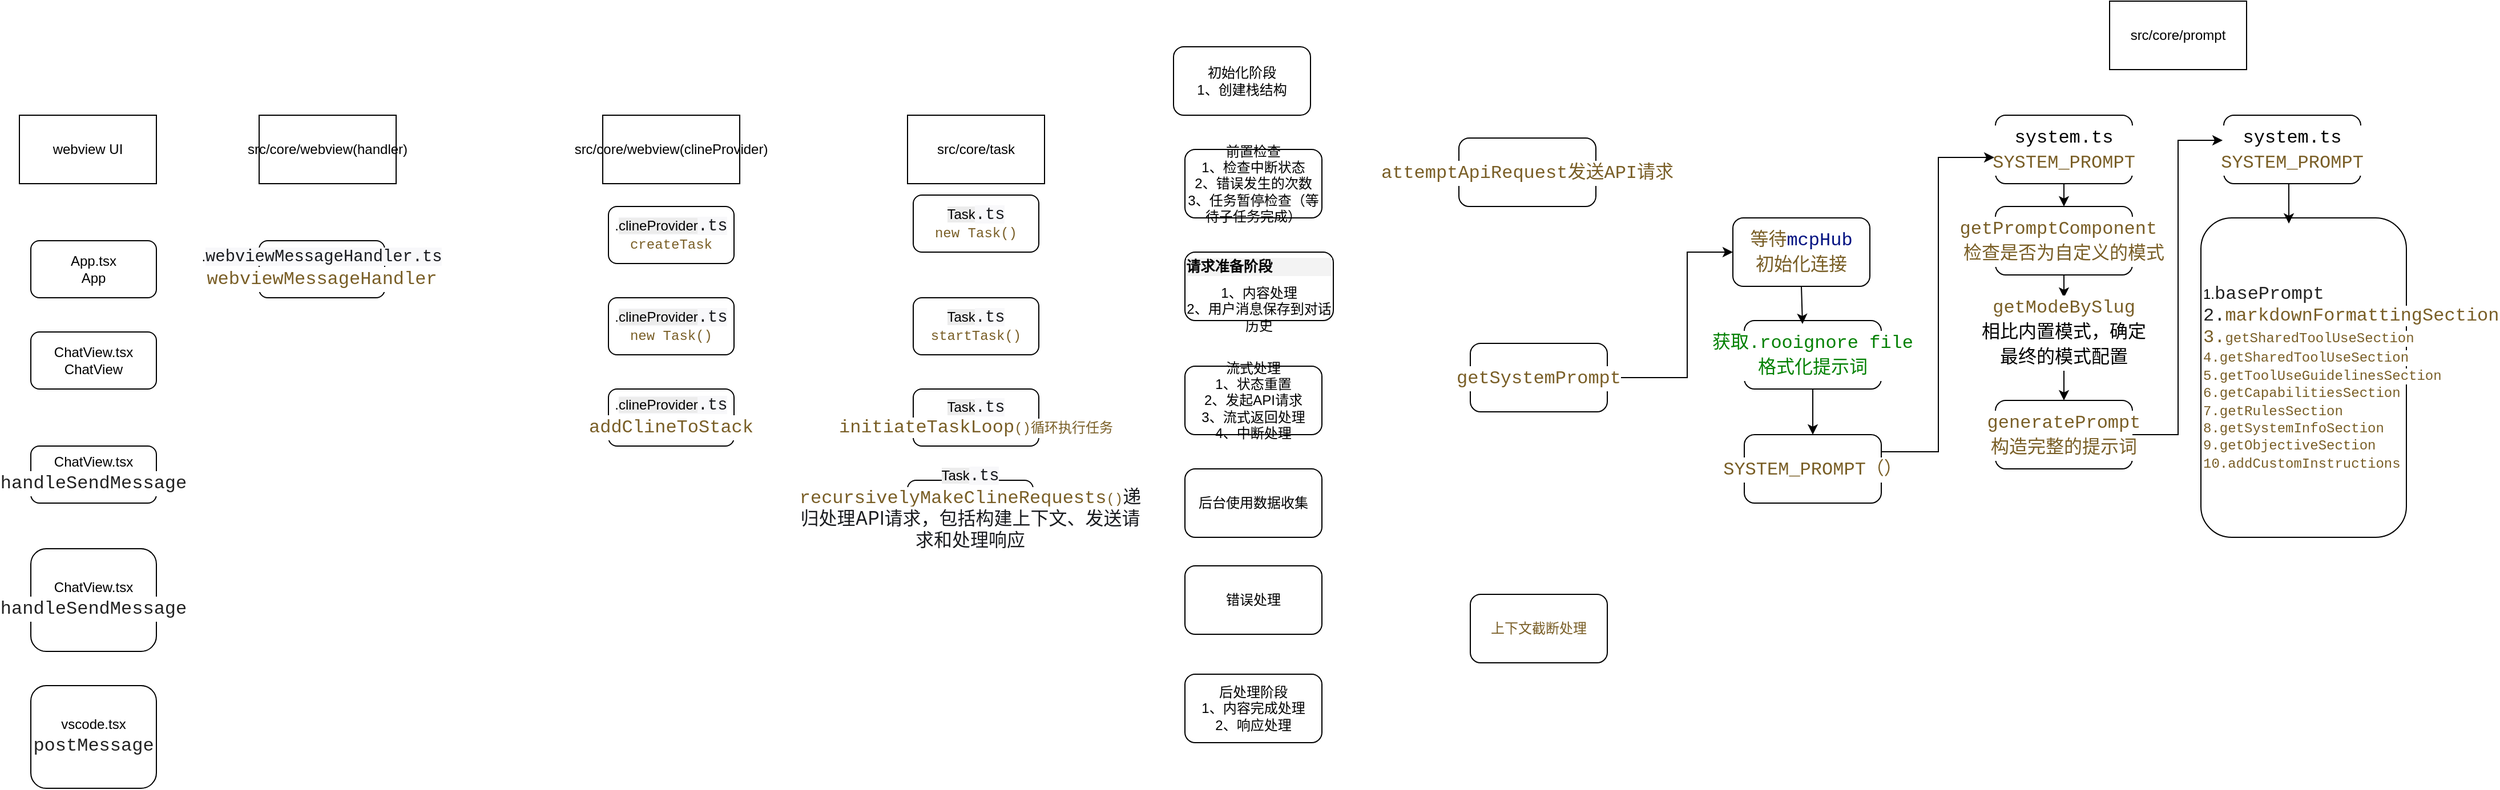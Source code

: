 <mxfile version="28.1.1">
  <diagram name="第 1 页" id="UdlSb-uu1OFWNxeFyUQN">
    <mxGraphModel dx="825" dy="1617" grid="1" gridSize="10" guides="1" tooltips="1" connect="1" arrows="1" fold="1" page="1" pageScale="1" pageWidth="827" pageHeight="1169" math="0" shadow="0">
      <root>
        <mxCell id="0" />
        <mxCell id="1" parent="0" />
        <mxCell id="FlMOEJ2ym1-_CEcWV6qL-2" value="webview UI" style="rounded=0;whiteSpace=wrap;html=1;" parent="1" vertex="1">
          <mxGeometry x="49" y="140" width="120" height="60" as="geometry" />
        </mxCell>
        <mxCell id="FlMOEJ2ym1-_CEcWV6qL-3" value="src/core&lt;span style=&quot;background-color: transparent; color: light-dark(rgb(0, 0, 0), rgb(255, 255, 255));&quot;&gt;/webview(handler)&lt;/span&gt;" style="rounded=0;whiteSpace=wrap;html=1;" parent="1" vertex="1">
          <mxGeometry x="259" y="140" width="120" height="60" as="geometry" />
        </mxCell>
        <mxCell id="FlMOEJ2ym1-_CEcWV6qL-4" value="src/core/webview(clineProvider)" style="rounded=0;whiteSpace=wrap;html=1;" parent="1" vertex="1">
          <mxGeometry x="560" y="140" width="120" height="60" as="geometry" />
        </mxCell>
        <mxCell id="FlMOEJ2ym1-_CEcWV6qL-5" value="src/core/task" style="rounded=0;whiteSpace=wrap;html=1;" parent="1" vertex="1">
          <mxGeometry x="827" y="140" width="120" height="60" as="geometry" />
        </mxCell>
        <mxCell id="FlMOEJ2ym1-_CEcWV6qL-10" value="App.tsx&lt;div&gt;App&lt;/div&gt;" style="rounded=1;whiteSpace=wrap;html=1;" parent="1" vertex="1">
          <mxGeometry x="59" y="250" width="110" height="50" as="geometry" />
        </mxCell>
        <mxCell id="FlMOEJ2ym1-_CEcWV6qL-11" value="ChatView.tsx&lt;div&gt;ChatView&lt;/div&gt;" style="rounded=1;whiteSpace=wrap;html=1;" parent="1" vertex="1">
          <mxGeometry x="59" y="330" width="110" height="50" as="geometry" />
        </mxCell>
        <mxCell id="FlMOEJ2ym1-_CEcWV6qL-12" value="ChatView.tsx&lt;div&gt;&lt;div style=&quot;background-color: rgb(255, 255, 255); font-family: Consolas, &amp;quot;Courier New&amp;quot;, monospace; font-size: 16px; line-height: 22px; white-space: pre;&quot;&gt;&lt;span style=&quot;color: #222222;&quot;&gt;handleSendMessage&lt;/span&gt;&lt;/div&gt;&lt;/div&gt;" style="rounded=1;whiteSpace=wrap;html=1;" parent="1" vertex="1">
          <mxGeometry x="59" y="430" width="110" height="50" as="geometry" />
        </mxCell>
        <mxCell id="FlMOEJ2ym1-_CEcWV6qL-14" value="ChatView.tsx&lt;div&gt;&lt;div style=&quot;background-color: rgb(255, 255, 255); font-family: Consolas, &amp;quot;Courier New&amp;quot;, monospace; font-size: 16px; line-height: 22px; white-space: pre;&quot;&gt;&lt;span style=&quot;color: #222222;&quot;&gt;handleSendMessage&lt;/span&gt;&lt;/div&gt;&lt;/div&gt;" style="rounded=1;whiteSpace=wrap;html=1;" parent="1" vertex="1">
          <mxGeometry x="59" y="520" width="110" height="90" as="geometry" />
        </mxCell>
        <mxCell id="FlMOEJ2ym1-_CEcWV6qL-15" value="vscode.tsx&lt;div&gt;&lt;div style=&quot;background-color: rgb(255, 255, 255); font-family: Consolas, &amp;quot;Courier New&amp;quot;, monospace; font-size: 16px; line-height: 22px; white-space: pre;&quot;&gt;&lt;font color=&quot;#222222&quot;&gt;postMessage&lt;/font&gt;&lt;/div&gt;&lt;/div&gt;" style="rounded=1;whiteSpace=wrap;html=1;" parent="1" vertex="1">
          <mxGeometry x="59" y="640" width="110" height="90" as="geometry" />
        </mxCell>
        <mxCell id="FlMOEJ2ym1-_CEcWV6qL-16" value=".&lt;span style=&quot;color: rgb(25, 27, 31); font-family: Menlo, Monaco, Consolas, &amp;quot;Andale Mono&amp;quot;, &amp;quot;lucida console&amp;quot;, &amp;quot;Courier New&amp;quot;, monospace; font-size: 14.4px; text-align: start; background-color: rgb(248, 248, 250);&quot;&gt;webviewMessageHandler.ts&lt;/span&gt;&lt;div&gt;&lt;div style=&quot;background-color: rgb(255, 255, 255); font-family: Consolas, &amp;quot;Courier New&amp;quot;, monospace; font-size: 16px; line-height: 22px; white-space: pre;&quot;&gt;&lt;span style=&quot;color: rgb(121, 94, 38);&quot;&gt;webviewMessageHandler&lt;/span&gt;&lt;/div&gt;&lt;/div&gt;" style="rounded=1;whiteSpace=wrap;html=1;" parent="1" vertex="1">
          <mxGeometry x="259" y="250" width="110" height="50" as="geometry" />
        </mxCell>
        <mxCell id="FlMOEJ2ym1-_CEcWV6qL-17" value=".&lt;span style=&quot;color: rgb(25, 27, 31); font-family: Menlo, Monaco, Consolas, &amp;quot;Andale Mono&amp;quot;, &amp;quot;lucida console&amp;quot;, &amp;quot;Courier New&amp;quot;, monospace; font-size: 14.4px; text-align: start; background-color: rgb(248, 248, 250);&quot;&gt;&lt;span style=&quot;color: rgb(0, 0, 0); font-family: Helvetica; font-size: 12px; text-align: center; background-color: rgb(236, 236, 236);&quot;&gt;clineProvider&lt;/span&gt;.ts&lt;/span&gt;&lt;div&gt;&lt;div style=&quot;background-color: rgb(255, 255, 255); font-family: Consolas, &amp;quot;Courier New&amp;quot;, monospace; font-size: 16px; line-height: 22px; white-space: pre;&quot;&gt;&lt;div style=&quot;font-size: 12px; line-height: 16px;&quot;&gt;&lt;span style=&quot;color: #795e26;&quot;&gt;createTask&lt;/span&gt;&lt;/div&gt;&lt;/div&gt;&lt;/div&gt;" style="rounded=1;whiteSpace=wrap;html=1;" parent="1" vertex="1">
          <mxGeometry x="565" y="220" width="110" height="50" as="geometry" />
        </mxCell>
        <mxCell id="vNA8YWekhGHnuqV49X9y-1" value=".&lt;span style=&quot;color: rgb(25, 27, 31); font-family: Menlo, Monaco, Consolas, &amp;quot;Andale Mono&amp;quot;, &amp;quot;lucida console&amp;quot;, &amp;quot;Courier New&amp;quot;, monospace; font-size: 14.4px; text-align: start; background-color: rgb(248, 248, 250);&quot;&gt;&lt;span style=&quot;color: rgb(0, 0, 0); font-family: Helvetica; font-size: 12px; text-align: center; background-color: rgb(236, 236, 236);&quot;&gt;clineProvider&lt;/span&gt;.ts&lt;/span&gt;&lt;div&gt;&lt;div style=&quot;background-color: rgb(255, 255, 255); font-family: Consolas, &amp;quot;Courier New&amp;quot;, monospace; font-size: 16px; line-height: 22px; white-space: pre;&quot;&gt;&lt;/div&gt;&lt;/div&gt;&lt;div style=&quot;text-align: center;&quot;&gt;&lt;span style=&quot;color: light-dark(rgb(121, 94, 38), rgb(176, 153, 105)); background-color: light-dark(rgb(255, 255, 255), rgb(18, 18, 18)); font-family: Consolas, &amp;quot;Courier New&amp;quot;, monospace; white-space: pre;&quot;&gt;new Task()&lt;/span&gt;&lt;/div&gt;" style="rounded=1;whiteSpace=wrap;html=1;" vertex="1" parent="1">
          <mxGeometry x="565" y="300" width="110" height="50" as="geometry" />
        </mxCell>
        <mxCell id="vNA8YWekhGHnuqV49X9y-2" value="&lt;div style=&quot;text-align: center;&quot;&gt;.&lt;span style=&quot;color: rgb(25, 27, 31); font-family: Menlo, Monaco, Consolas, &amp;quot;Andale Mono&amp;quot;, &amp;quot;lucida console&amp;quot;, &amp;quot;Courier New&amp;quot;, monospace; font-size: 14.4px; text-align: start; background-color: rgb(248, 248, 250);&quot;&gt;&lt;span style=&quot;color: rgb(0, 0, 0); font-family: Helvetica; font-size: 12px; text-align: center; background-color: rgb(236, 236, 236);&quot;&gt;clineProvider&lt;/span&gt;.ts&lt;/span&gt;&lt;div&gt;&lt;div style=&quot;background-color: rgb(255, 255, 255); font-family: Consolas, &amp;quot;Courier New&amp;quot;, monospace; font-size: 16px; line-height: 22px; white-space: pre;&quot;&gt;&lt;div style=&quot;font-size: 12px; line-height: 16px;&quot;&gt;&lt;div style=&quot;font-size: 16px; line-height: 22px;&quot;&gt;&lt;span style=&quot;color: #795e26;&quot;&gt;addClineToStack&lt;/span&gt;&lt;/div&gt;&lt;/div&gt;&lt;/div&gt;&lt;/div&gt;&lt;/div&gt;" style="rounded=1;whiteSpace=wrap;html=1;" vertex="1" parent="1">
          <mxGeometry x="565" y="380" width="110" height="50" as="geometry" />
        </mxCell>
        <mxCell id="vNA8YWekhGHnuqV49X9y-6" value="&lt;div style=&quot;text-align: center;&quot;&gt;&lt;span style=&quot;text-align: start; background-color: rgb(236, 236, 236);&quot;&gt;Task&lt;/span&gt;&lt;span style=&quot;background-color: light-dark(rgb(248, 248, 250), rgb(24, 24, 26)); color: light-dark(rgb(25, 27, 31), rgb(212, 214, 218)); font-family: Menlo, Monaco, Consolas, &amp;quot;Andale Mono&amp;quot;, &amp;quot;lucida console&amp;quot;, &amp;quot;Courier New&amp;quot;, monospace; font-size: 14.4px; text-align: start;&quot;&gt;.ts&lt;/span&gt;&lt;/div&gt;&lt;div&gt;&lt;div style=&quot;background-color: rgb(255, 255, 255); font-family: Consolas, &amp;quot;Courier New&amp;quot;, monospace; font-size: 16px; line-height: 22px; white-space: pre;&quot;&gt;&lt;div style=&quot;font-size: 12px; line-height: 16px;&quot;&gt;&lt;span style=&quot;color: rgb(121, 94, 38);&quot;&gt;new Task()&lt;/span&gt;&lt;/div&gt;&lt;/div&gt;&lt;/div&gt;" style="rounded=1;whiteSpace=wrap;html=1;" vertex="1" parent="1">
          <mxGeometry x="832" y="210" width="110" height="50" as="geometry" />
        </mxCell>
        <mxCell id="vNA8YWekhGHnuqV49X9y-7" value="&lt;div style=&quot;text-align: center;&quot;&gt;&lt;span style=&quot;text-align: start; background-color: rgb(236, 236, 236);&quot;&gt;Task&lt;/span&gt;&lt;span style=&quot;background-color: light-dark(rgb(248, 248, 250), rgb(24, 24, 26)); color: light-dark(rgb(25, 27, 31), rgb(212, 214, 218)); font-family: Menlo, Monaco, Consolas, &amp;quot;Andale Mono&amp;quot;, &amp;quot;lucida console&amp;quot;, &amp;quot;Courier New&amp;quot;, monospace; font-size: 14.4px; text-align: start;&quot;&gt;.ts&lt;/span&gt;&lt;/div&gt;&lt;div&gt;&lt;div style=&quot;background-color: rgb(255, 255, 255); font-family: Consolas, &amp;quot;Courier New&amp;quot;, monospace; font-size: 16px; line-height: 22px; white-space: pre;&quot;&gt;&lt;div style=&quot;font-size: 12px; line-height: 16px;&quot;&gt;&lt;span style=&quot;color: rgb(121, 94, 38);&quot;&gt;startTask()&lt;/span&gt;&lt;/div&gt;&lt;/div&gt;&lt;/div&gt;" style="rounded=1;whiteSpace=wrap;html=1;" vertex="1" parent="1">
          <mxGeometry x="832" y="300" width="110" height="50" as="geometry" />
        </mxCell>
        <mxCell id="vNA8YWekhGHnuqV49X9y-8" value="&lt;div style=&quot;text-align: center;&quot;&gt;&lt;span style=&quot;text-align: start; background-color: rgb(236, 236, 236);&quot;&gt;Task&lt;/span&gt;&lt;span style=&quot;background-color: light-dark(rgb(248, 248, 250), rgb(24, 24, 26)); color: light-dark(rgb(25, 27, 31), rgb(212, 214, 218)); font-family: Menlo, Monaco, Consolas, &amp;quot;Andale Mono&amp;quot;, &amp;quot;lucida console&amp;quot;, &amp;quot;Courier New&amp;quot;, monospace; font-size: 14.4px; text-align: start;&quot;&gt;.ts&lt;/span&gt;&lt;/div&gt;&lt;div&gt;&lt;div style=&quot;background-color: rgb(255, 255, 255); font-family: Consolas, &amp;quot;Courier New&amp;quot;, monospace; font-size: 16px; line-height: 22px; white-space: pre;&quot;&gt;&lt;div style=&quot;font-size: 12px; line-height: 16px;&quot;&gt;&lt;span style=&quot;color: rgb(121, 94, 38);&quot;&gt;&lt;span style=&quot;background-color: light-dark(rgb(255, 255, 255), rgb(18, 18, 18)); font-size: 16px;&quot;&gt;initiateTaskLoop&lt;/span&gt;()循环执行任务&lt;/span&gt;&lt;/div&gt;&lt;/div&gt;&lt;/div&gt;" style="rounded=1;whiteSpace=wrap;html=1;" vertex="1" parent="1">
          <mxGeometry x="832" y="380" width="110" height="50" as="geometry" />
        </mxCell>
        <mxCell id="vNA8YWekhGHnuqV49X9y-9" value="&lt;div style=&quot;text-align: center;&quot;&gt;&lt;span style=&quot;text-align: start; background-color: rgb(236, 236, 236);&quot;&gt;Task&lt;/span&gt;&lt;span style=&quot;background-color: light-dark(rgb(248, 248, 250), rgb(24, 24, 26)); color: light-dark(rgb(25, 27, 31), rgb(212, 214, 218)); font-family: Menlo, Monaco, Consolas, &amp;quot;Andale Mono&amp;quot;, &amp;quot;lucida console&amp;quot;, &amp;quot;Courier New&amp;quot;, monospace; font-size: 14.4px; text-align: start;&quot;&gt;.ts&lt;/span&gt;&lt;/div&gt;&lt;div&gt;&lt;div style=&quot;background-color: rgb(255, 255, 255); font-family: Consolas, &amp;quot;Courier New&amp;quot;, monospace; font-size: 16px; line-height: 22px; white-space: pre;&quot;&gt;&lt;div style=&quot;font-size: 12px; line-height: 16px;&quot;&gt;&lt;span style=&quot;color: rgb(121, 94, 38);&quot;&gt;&lt;span style=&quot;background-color: light-dark(rgb(255, 255, 255), rgb(18, 18, 18)); font-size: 16px;&quot;&gt;recursivelyMakeClineRequests&lt;/span&gt;()&lt;/span&gt;&lt;span style=&quot;color: rgb(25, 27, 31); font-family: -apple-system, BlinkMacSystemFont, &amp;quot;Helvetica Neue&amp;quot;, &amp;quot;PingFang SC&amp;quot;, &amp;quot;Microsoft YaHei&amp;quot;, &amp;quot;Source Han Sans SC&amp;quot;, &amp;quot;Noto Sans CJK SC&amp;quot;, &amp;quot;WenQuanYi Micro Hei&amp;quot;, &amp;quot;MiSans L3&amp;quot;, sans-serif; font-size: medium; text-align: start; white-space: normal; background-color: light-dark(rgb(255, 255, 255), rgb(18, 18, 18));&quot;&gt;递归处理API请求，&lt;/span&gt;&lt;span style=&quot;color: rgb(25, 27, 31); font-family: -apple-system, BlinkMacSystemFont, &amp;quot;Helvetica Neue&amp;quot;, &amp;quot;PingFang SC&amp;quot;, &amp;quot;Microsoft YaHei&amp;quot;, &amp;quot;Source Han Sans SC&amp;quot;, &amp;quot;Noto Sans CJK SC&amp;quot;, &amp;quot;WenQuanYi Micro Hei&amp;quot;, &amp;quot;MiSans L3&amp;quot;, sans-serif; font-size: medium; text-align: start; white-space: normal; background-color: light-dark(rgb(255, 255, 255), rgb(18, 18, 18));&quot;&gt;包括构建上下文、发送请求和处理响应&lt;/span&gt;&lt;/div&gt;&lt;/div&gt;&lt;/div&gt;" style="rounded=1;whiteSpace=wrap;html=1;" vertex="1" parent="1">
          <mxGeometry x="827" y="460" width="110" height="50" as="geometry" />
        </mxCell>
        <mxCell id="vNA8YWekhGHnuqV49X9y-10" value="&lt;div&gt;前置检查&lt;/div&gt;1、检查中断状态&lt;div&gt;2、错误发生的次数&lt;/div&gt;&lt;div&gt;3、任务暂停检查（等待子任务完成）&lt;/div&gt;" style="rounded=1;whiteSpace=wrap;html=1;" vertex="1" parent="1">
          <mxGeometry x="1070" y="170" width="120" height="60" as="geometry" />
        </mxCell>
        <mxCell id="vNA8YWekhGHnuqV49X9y-11" value="&lt;h4 style=&quot;scrollbar-color: var(--vscode-scrollbarSlider-background,#424242) var(--vscode-editor-background,#1e1e1e); font-size: 1.05em; line-height: 1.25; margin-bottom: 8px; margin-top: 16px; font-family: &amp;quot;Segoe WPC&amp;quot;, &amp;quot;Segoe UI&amp;quot;, &amp;quot;Microsoft YaHei&amp;quot;, sans-serif; text-align: start; background-color: rgb(243, 243, 243);&quot;&gt;请求准备阶段&lt;/h4&gt;&lt;div&gt;1、内容处理&lt;/div&gt;&lt;div&gt;2、用户消息保存到对话历史&lt;/div&gt;" style="rounded=1;whiteSpace=wrap;html=1;" vertex="1" parent="1">
          <mxGeometry x="1070" y="260" width="130" height="60" as="geometry" />
        </mxCell>
        <mxCell id="vNA8YWekhGHnuqV49X9y-12" value="&lt;div&gt;&lt;span style=&quot;background-color: transparent; color: light-dark(rgb(0, 0, 0), rgb(255, 255, 255));&quot;&gt;流式处理&lt;/span&gt;&lt;/div&gt;&lt;div&gt;&lt;span style=&quot;background-color: transparent; color: light-dark(rgb(0, 0, 0), rgb(255, 255, 255));&quot;&gt;1、状态重置&lt;/span&gt;&lt;/div&gt;&lt;div&gt;2、发起API请求&lt;/div&gt;&lt;div&gt;3、流式返回处理&lt;/div&gt;&lt;div&gt;4、中断处理&lt;/div&gt;" style="rounded=1;whiteSpace=wrap;html=1;" vertex="1" parent="1">
          <mxGeometry x="1070" y="360" width="120" height="60" as="geometry" />
        </mxCell>
        <mxCell id="vNA8YWekhGHnuqV49X9y-13" value="&lt;div&gt;&lt;span style=&quot;background-color: transparent; color: light-dark(rgb(0, 0, 0), rgb(255, 255, 255));&quot;&gt;后台使用数据收集&lt;/span&gt;&lt;/div&gt;" style="rounded=1;whiteSpace=wrap;html=1;" vertex="1" parent="1">
          <mxGeometry x="1070" y="450" width="120" height="60" as="geometry" />
        </mxCell>
        <mxCell id="vNA8YWekhGHnuqV49X9y-14" value="&lt;div style=&quot;background-color: rgb(255, 255, 255); font-family: Consolas, &amp;quot;Courier New&amp;quot;, monospace; font-size: 16px; line-height: 22px; white-space: pre;&quot;&gt;&lt;span style=&quot;color: #795e26;&quot;&gt;attemptApiRequest发送API请求&lt;/span&gt;&lt;/div&gt;" style="rounded=1;whiteSpace=wrap;html=1;" vertex="1" parent="1">
          <mxGeometry x="1310" y="160" width="120" height="60" as="geometry" />
        </mxCell>
        <mxCell id="vNA8YWekhGHnuqV49X9y-15" value="错误处理" style="rounded=1;whiteSpace=wrap;html=1;" vertex="1" parent="1">
          <mxGeometry x="1070" y="535" width="120" height="60" as="geometry" />
        </mxCell>
        <mxCell id="vNA8YWekhGHnuqV49X9y-16" value="后处理阶段&lt;div&gt;1、内容完成处理&lt;/div&gt;&lt;div&gt;2、响应处理&lt;/div&gt;" style="rounded=1;whiteSpace=wrap;html=1;" vertex="1" parent="1">
          <mxGeometry x="1070" y="630" width="120" height="60" as="geometry" />
        </mxCell>
        <mxCell id="vNA8YWekhGHnuqV49X9y-17" value="初始化阶段&lt;div&gt;1、创建栈结构&lt;/div&gt;" style="rounded=1;whiteSpace=wrap;html=1;" vertex="1" parent="1">
          <mxGeometry x="1060" y="80" width="120" height="60" as="geometry" />
        </mxCell>
        <mxCell id="vNA8YWekhGHnuqV49X9y-30" style="edgeStyle=orthogonalEdgeStyle;rounded=0;orthogonalLoop=1;jettySize=auto;html=1;exitX=1;exitY=0.5;exitDx=0;exitDy=0;entryX=0;entryY=0.5;entryDx=0;entryDy=0;" edge="1" parent="1" source="vNA8YWekhGHnuqV49X9y-18" target="vNA8YWekhGHnuqV49X9y-19">
          <mxGeometry relative="1" as="geometry">
            <Array as="points">
              <mxPoint x="1510" y="370" />
              <mxPoint x="1510" y="260" />
            </Array>
          </mxGeometry>
        </mxCell>
        <mxCell id="vNA8YWekhGHnuqV49X9y-18" value="&lt;div style=&quot;background-color: rgb(255, 255, 255); font-family: Consolas, &amp;quot;Courier New&amp;quot;, monospace; font-size: 16px; line-height: 22px; white-space: pre;&quot;&gt;&lt;div style=&quot;line-height: 22px;&quot;&gt;&lt;span style=&quot;color: #795e26;&quot;&gt;getSystemPrompt&lt;/span&gt;&lt;/div&gt;&lt;/div&gt;" style="rounded=1;whiteSpace=wrap;html=1;" vertex="1" parent="1">
          <mxGeometry x="1320" y="340" width="120" height="60" as="geometry" />
        </mxCell>
        <mxCell id="vNA8YWekhGHnuqV49X9y-19" value="&lt;div style=&quot;background-color: rgb(255, 255, 255); font-family: Consolas, &amp;quot;Courier New&amp;quot;, monospace; font-size: 16px; line-height: 22px; white-space: pre;&quot;&gt;&lt;div style=&quot;line-height: 22px;&quot;&gt;&lt;font color=&quot;#795e26&quot;&gt;等待&lt;span style=&quot;color: rgb(0, 16, 128); background-color: light-dark(rgb(255, 255, 255), rgb(18, 18, 18));&quot;&gt;mcpHub&lt;/span&gt;&lt;br&gt;&lt;/font&gt;&lt;span style=&quot;color: light-dark(rgb(121, 94, 38), rgb(176, 153, 105)); background-color: light-dark(rgb(255, 255, 255), rgb(18, 18, 18));&quot;&gt;初始化连接&lt;/span&gt;&lt;/div&gt;&lt;/div&gt;" style="rounded=1;whiteSpace=wrap;html=1;" vertex="1" parent="1">
          <mxGeometry x="1550" y="230" width="120" height="60" as="geometry" />
        </mxCell>
        <mxCell id="vNA8YWekhGHnuqV49X9y-21" value="&lt;div style=&quot;background-color: rgb(255, 255, 255); font-family: Consolas, &amp;quot;Courier New&amp;quot;, monospace; font-size: 16px; line-height: 22px; white-space: pre;&quot;&gt;&lt;div style=&quot;line-height: 22px;&quot;&gt;&lt;div style=&quot;line-height: 22px;&quot;&gt;&lt;span style=&quot;color: #795e26;&quot;&gt;SYSTEM_PROMPT（）&lt;/span&gt;&lt;/div&gt;&lt;/div&gt;&lt;/div&gt;" style="rounded=1;whiteSpace=wrap;html=1;" vertex="1" parent="1">
          <mxGeometry x="1560" y="420" width="120" height="60" as="geometry" />
        </mxCell>
        <mxCell id="vNA8YWekhGHnuqV49X9y-28" value="" style="edgeStyle=orthogonalEdgeStyle;rounded=0;orthogonalLoop=1;jettySize=auto;html=1;" edge="1" parent="1" source="vNA8YWekhGHnuqV49X9y-22" target="vNA8YWekhGHnuqV49X9y-21">
          <mxGeometry relative="1" as="geometry" />
        </mxCell>
        <mxCell id="vNA8YWekhGHnuqV49X9y-22" value="&lt;div style=&quot;background-color: rgb(255, 255, 255); font-family: Consolas, &amp;quot;Courier New&amp;quot;, monospace; font-size: 16px; line-height: 22px; white-space: pre;&quot;&gt;&lt;div style=&quot;line-height: 22px;&quot;&gt;&lt;div style=&quot;line-height: 22px;&quot;&gt;&lt;span style=&quot;color: rgb(0, 128, 0);&quot;&gt;获取.rooignore file&lt;/span&gt;&lt;/div&gt;&lt;div style=&quot;line-height: 22px;&quot;&gt;&lt;span style=&quot;color: rgb(0, 128, 0);&quot;&gt;格式化提示词&lt;/span&gt;&lt;/div&gt;&lt;/div&gt;&lt;/div&gt;" style="rounded=1;whiteSpace=wrap;html=1;" vertex="1" parent="1">
          <mxGeometry x="1560" y="320" width="120" height="60" as="geometry" />
        </mxCell>
        <mxCell id="vNA8YWekhGHnuqV49X9y-36" style="edgeStyle=orthogonalEdgeStyle;rounded=0;orthogonalLoop=1;jettySize=auto;html=1;exitX=0.5;exitY=1;exitDx=0;exitDy=0;entryX=0.5;entryY=0;entryDx=0;entryDy=0;" edge="1" parent="1" source="vNA8YWekhGHnuqV49X9y-23" target="vNA8YWekhGHnuqV49X9y-33">
          <mxGeometry relative="1" as="geometry" />
        </mxCell>
        <mxCell id="vNA8YWekhGHnuqV49X9y-23" value="&lt;div style=&quot;background-color: rgb(255, 255, 255); font-family: Consolas, &amp;quot;Courier New&amp;quot;, monospace; font-size: 16px; line-height: 22px; white-space: pre;&quot;&gt;&lt;div style=&quot;line-height: 22px;&quot;&gt;&lt;div style=&quot;line-height: 22px;&quot;&gt;system.ts&lt;/div&gt;&lt;div style=&quot;line-height: 22px;&quot;&gt;&lt;span style=&quot;color: rgb(121, 94, 38);&quot;&gt;SYSTEM_PROMPT&lt;/span&gt;&lt;/div&gt;&lt;/div&gt;&lt;/div&gt;" style="rounded=1;whiteSpace=wrap;html=1;" vertex="1" parent="1">
          <mxGeometry x="1780" y="140" width="120" height="60" as="geometry" />
        </mxCell>
        <mxCell id="vNA8YWekhGHnuqV49X9y-27" value="" style="endArrow=classic;html=1;rounded=0;exitX=0.5;exitY=1;exitDx=0;exitDy=0;entryX=0.425;entryY=0.05;entryDx=0;entryDy=0;entryPerimeter=0;" edge="1" parent="1" source="vNA8YWekhGHnuqV49X9y-19" target="vNA8YWekhGHnuqV49X9y-22">
          <mxGeometry width="50" height="50" relative="1" as="geometry">
            <mxPoint x="1790" y="510" as="sourcePoint" />
            <mxPoint x="1840" y="460" as="targetPoint" />
          </mxGeometry>
        </mxCell>
        <mxCell id="vNA8YWekhGHnuqV49X9y-29" style="edgeStyle=orthogonalEdgeStyle;rounded=0;orthogonalLoop=1;jettySize=auto;html=1;exitX=1;exitY=0.25;exitDx=0;exitDy=0;entryX=-0.008;entryY=0.617;entryDx=0;entryDy=0;entryPerimeter=0;" edge="1" parent="1" source="vNA8YWekhGHnuqV49X9y-21" target="vNA8YWekhGHnuqV49X9y-23">
          <mxGeometry relative="1" as="geometry" />
        </mxCell>
        <mxCell id="vNA8YWekhGHnuqV49X9y-32" value="src/core/prompt" style="rounded=0;whiteSpace=wrap;html=1;" vertex="1" parent="1">
          <mxGeometry x="1880" y="40" width="120" height="60" as="geometry" />
        </mxCell>
        <mxCell id="vNA8YWekhGHnuqV49X9y-37" style="edgeStyle=orthogonalEdgeStyle;rounded=0;orthogonalLoop=1;jettySize=auto;html=1;exitX=0.5;exitY=1;exitDx=0;exitDy=0;entryX=0.5;entryY=0;entryDx=0;entryDy=0;" edge="1" parent="1" source="vNA8YWekhGHnuqV49X9y-33" target="vNA8YWekhGHnuqV49X9y-34">
          <mxGeometry relative="1" as="geometry" />
        </mxCell>
        <mxCell id="vNA8YWekhGHnuqV49X9y-33" value="&lt;div style=&quot;background-color: rgb(255, 255, 255); font-family: Consolas, &amp;quot;Courier New&amp;quot;, monospace; font-size: 16px; line-height: 22px; white-space: pre;&quot;&gt;&lt;div style=&quot;line-height: 22px;&quot;&gt;&lt;div style=&quot;line-height: 22px;&quot;&gt;&lt;div style=&quot;line-height: 22px;&quot;&gt;&lt;span style=&quot;color: rgb(121, 94, 38);&quot;&gt;getPromptComponent &lt;/span&gt;&lt;/div&gt;&lt;div style=&quot;line-height: 22px;&quot;&gt;&lt;span style=&quot;color: rgb(121, 94, 38);&quot;&gt;检查是否为自定义的模式&lt;/span&gt;&lt;/div&gt;&lt;/div&gt;&lt;/div&gt;&lt;/div&gt;" style="rounded=1;whiteSpace=wrap;html=1;" vertex="1" parent="1">
          <mxGeometry x="1780" y="220" width="120" height="60" as="geometry" />
        </mxCell>
        <mxCell id="vNA8YWekhGHnuqV49X9y-38" style="edgeStyle=orthogonalEdgeStyle;rounded=0;orthogonalLoop=1;jettySize=auto;html=1;exitX=0.5;exitY=1;exitDx=0;exitDy=0;entryX=0.5;entryY=0;entryDx=0;entryDy=0;" edge="1" parent="1" source="vNA8YWekhGHnuqV49X9y-34" target="vNA8YWekhGHnuqV49X9y-35">
          <mxGeometry relative="1" as="geometry" />
        </mxCell>
        <mxCell id="vNA8YWekhGHnuqV49X9y-34" value="&lt;div style=&quot;background-color: rgb(255, 255, 255); font-family: Consolas, &amp;quot;Courier New&amp;quot;, monospace; font-size: 16px; line-height: 22px; white-space: pre;&quot;&gt;&lt;div style=&quot;line-height: 22px;&quot;&gt;&lt;div style=&quot;line-height: 22px;&quot;&gt;&lt;div style=&quot;line-height: 22px;&quot;&gt;&lt;div style=&quot;line-height: 22px;&quot;&gt;&lt;span style=&quot;color: rgb(121, 94, 38);&quot;&gt;getModeBySlug&lt;/span&gt;&lt;/div&gt;&lt;/div&gt;&lt;div style=&quot;line-height: 22px;&quot;&gt;相比内置模式，确定&lt;/div&gt;&lt;div style=&quot;line-height: 22px;&quot;&gt;最终的模式配置&lt;/div&gt;&lt;/div&gt;&lt;/div&gt;&lt;/div&gt;" style="rounded=1;whiteSpace=wrap;html=1;" vertex="1" parent="1">
          <mxGeometry x="1780" y="300" width="120" height="60" as="geometry" />
        </mxCell>
        <mxCell id="vNA8YWekhGHnuqV49X9y-35" value="&lt;div style=&quot;background-color: rgb(255, 255, 255); font-family: Consolas, &amp;quot;Courier New&amp;quot;, monospace; font-size: 16px; line-height: 22px; white-space: pre;&quot;&gt;&lt;div style=&quot;line-height: 22px;&quot;&gt;&lt;div style=&quot;line-height: 22px;&quot;&gt;&lt;div style=&quot;line-height: 22px;&quot;&gt;&lt;div style=&quot;line-height: 22px;&quot;&gt;&lt;div style=&quot;line-height: 22px;&quot;&gt;&lt;span style=&quot;color: rgb(121, 94, 38);&quot;&gt;generatePrompt&lt;/span&gt;&lt;/div&gt;&lt;div style=&quot;line-height: 22px;&quot;&gt;&lt;span style=&quot;color: rgb(121, 94, 38);&quot;&gt;构造完整的提示词&lt;/span&gt;&lt;/div&gt;&lt;/div&gt;&lt;/div&gt;&lt;/div&gt;&lt;/div&gt;&lt;/div&gt;" style="rounded=1;whiteSpace=wrap;html=1;" vertex="1" parent="1">
          <mxGeometry x="1780" y="390" width="120" height="60" as="geometry" />
        </mxCell>
        <mxCell id="vNA8YWekhGHnuqV49X9y-39" value="&lt;div style=&quot;background-color: rgb(255, 255, 255); font-family: Consolas, &amp;quot;Courier New&amp;quot;, monospace; font-size: 16px; line-height: 22px; white-space: pre;&quot;&gt;&lt;div style=&quot;line-height: 22px;&quot;&gt;&lt;div style=&quot;line-height: 22px;&quot;&gt;system.ts&lt;/div&gt;&lt;div style=&quot;line-height: 22px;&quot;&gt;&lt;span style=&quot;color: rgb(121, 94, 38);&quot;&gt;SYSTEM_PROMPT&lt;/span&gt;&lt;/div&gt;&lt;/div&gt;&lt;/div&gt;" style="rounded=1;whiteSpace=wrap;html=1;" vertex="1" parent="1">
          <mxGeometry x="1980" y="140" width="120" height="60" as="geometry" />
        </mxCell>
        <mxCell id="vNA8YWekhGHnuqV49X9y-53" value="1.&lt;span style=&quot;color: rgb(34, 34, 34); background-color: rgb(255, 255, 255); font-family: Consolas, &amp;quot;Courier New&amp;quot;, monospace; font-size: 16px; white-space: pre;&quot;&gt;basePrompt&lt;/span&gt;&lt;div&gt;&lt;span style=&quot;color: rgb(34, 34, 34); background-color: rgb(255, 255, 255); font-family: Consolas, &amp;quot;Courier New&amp;quot;, monospace; font-size: 16px; white-space: pre;&quot;&gt;2.&lt;/span&gt;&lt;span style=&quot;color: rgb(121, 94, 38); background-color: rgb(255, 255, 255); font-family: Consolas, &amp;quot;Courier New&amp;quot;, monospace; font-size: 16px; white-space: pre;&quot;&gt;markdownFormattingSection&lt;/span&gt;&lt;/div&gt;&lt;div&gt;&lt;span style=&quot;color: rgb(121, 94, 38); background-color: rgb(255, 255, 255); font-family: Consolas, &amp;quot;Courier New&amp;quot;, monospace; font-size: 16px; white-space: pre;&quot;&gt;3.&lt;/span&gt;&lt;span style=&quot;color: rgb(121, 94, 38); background-color: rgb(255, 255, 255); font-family: Consolas, &amp;quot;Courier New&amp;quot;, monospace; white-space: pre;&quot;&gt;getSharedToolUseSection&lt;/span&gt;&lt;/div&gt;&lt;div&gt;&lt;span style=&quot;color: rgb(121, 94, 38); background-color: rgb(255, 255, 255); font-family: Consolas, &amp;quot;Courier New&amp;quot;, monospace; white-space: pre;&quot;&gt;4.&lt;/span&gt;&lt;span style=&quot;color: rgb(121, 94, 38); background-color: rgb(255, 255, 255); font-family: Consolas, &amp;quot;Courier New&amp;quot;, monospace; white-space: pre;&quot;&gt;getSharedToolUseSection&lt;/span&gt;&lt;/div&gt;&lt;div&gt;&lt;span style=&quot;color: rgb(121, 94, 38); background-color: rgb(255, 255, 255); font-family: Consolas, &amp;quot;Courier New&amp;quot;, monospace; white-space: pre;&quot;&gt;5.&lt;/span&gt;&lt;span style=&quot;color: rgb(121, 94, 38); background-color: rgb(255, 255, 255); font-family: Consolas, &amp;quot;Courier New&amp;quot;, monospace; white-space: pre;&quot;&gt;getToolUseGuidelinesSection&lt;/span&gt;&lt;/div&gt;&lt;div&gt;&lt;span style=&quot;color: rgb(121, 94, 38); background-color: rgb(255, 255, 255); font-family: Consolas, &amp;quot;Courier New&amp;quot;, monospace; white-space: pre;&quot;&gt;6.&lt;/span&gt;&lt;span style=&quot;color: rgb(121, 94, 38); background-color: rgb(255, 255, 255); font-family: Consolas, &amp;quot;Courier New&amp;quot;, monospace; white-space: pre;&quot;&gt;getCapabilitiesSection&lt;/span&gt;&lt;/div&gt;&lt;div&gt;&lt;span style=&quot;color: rgb(121, 94, 38); background-color: rgb(255, 255, 255); font-family: Consolas, &amp;quot;Courier New&amp;quot;, monospace; white-space: pre;&quot;&gt;7.&lt;/span&gt;&lt;span style=&quot;color: rgb(121, 94, 38); background-color: rgb(255, 255, 255); font-family: Consolas, &amp;quot;Courier New&amp;quot;, monospace; white-space: pre;&quot;&gt;getRulesSection&lt;/span&gt;&lt;/div&gt;&lt;div&gt;&lt;span style=&quot;color: rgb(121, 94, 38); background-color: rgb(255, 255, 255); font-family: Consolas, &amp;quot;Courier New&amp;quot;, monospace; white-space: pre;&quot;&gt;8.&lt;/span&gt;&lt;span style=&quot;color: rgb(121, 94, 38); background-color: rgb(255, 255, 255); font-family: Consolas, &amp;quot;Courier New&amp;quot;, monospace; white-space: pre;&quot;&gt;getSystemInfoSection&lt;/span&gt;&lt;/div&gt;&lt;div&gt;&lt;span style=&quot;color: rgb(121, 94, 38); background-color: rgb(255, 255, 255); font-family: Consolas, &amp;quot;Courier New&amp;quot;, monospace; white-space: pre;&quot;&gt;9.&lt;/span&gt;&lt;span style=&quot;color: rgb(121, 94, 38); background-color: rgb(255, 255, 255); font-family: Consolas, &amp;quot;Courier New&amp;quot;, monospace; white-space: pre;&quot;&gt;getObjectiveSection&lt;/span&gt;&lt;/div&gt;&lt;div&gt;&lt;span style=&quot;color: rgb(121, 94, 38); background-color: rgb(255, 255, 255); font-family: Consolas, &amp;quot;Courier New&amp;quot;, monospace; white-space: pre;&quot;&gt;10.&lt;/span&gt;&lt;span style=&quot;color: rgb(121, 94, 38); background-color: rgb(255, 255, 255); font-family: Consolas, &amp;quot;Courier New&amp;quot;, monospace; white-space: pre;&quot;&gt;addCustomInstructions&lt;/span&gt;&lt;/div&gt;" style="rounded=1;whiteSpace=wrap;html=1;align=left;" vertex="1" parent="1">
          <mxGeometry x="1960" y="230" width="180" height="280" as="geometry" />
        </mxCell>
        <mxCell id="vNA8YWekhGHnuqV49X9y-54" style="edgeStyle=orthogonalEdgeStyle;rounded=0;orthogonalLoop=1;jettySize=auto;html=1;exitX=0.5;exitY=1;exitDx=0;exitDy=0;entryX=0.428;entryY=0.018;entryDx=0;entryDy=0;entryPerimeter=0;" edge="1" parent="1" source="vNA8YWekhGHnuqV49X9y-39" target="vNA8YWekhGHnuqV49X9y-53">
          <mxGeometry relative="1" as="geometry" />
        </mxCell>
        <mxCell id="vNA8YWekhGHnuqV49X9y-55" style="edgeStyle=orthogonalEdgeStyle;rounded=0;orthogonalLoop=1;jettySize=auto;html=1;exitX=1;exitY=0.5;exitDx=0;exitDy=0;entryX=-0.008;entryY=0.367;entryDx=0;entryDy=0;entryPerimeter=0;" edge="1" parent="1" source="vNA8YWekhGHnuqV49X9y-35" target="vNA8YWekhGHnuqV49X9y-39">
          <mxGeometry relative="1" as="geometry" />
        </mxCell>
        <mxCell id="vNA8YWekhGHnuqV49X9y-56" value="&lt;font color=&quot;#795e26&quot;&gt;上下文截断处理&lt;/font&gt;" style="rounded=1;whiteSpace=wrap;html=1;" vertex="1" parent="1">
          <mxGeometry x="1320" y="560" width="120" height="60" as="geometry" />
        </mxCell>
      </root>
    </mxGraphModel>
  </diagram>
</mxfile>

